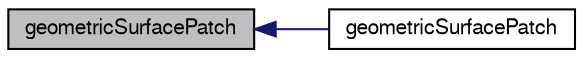 digraph "geometricSurfacePatch"
{
  bgcolor="transparent";
  edge [fontname="FreeSans",fontsize="10",labelfontname="FreeSans",labelfontsize="10"];
  node [fontname="FreeSans",fontsize="10",shape=record];
  rankdir="LR";
  Node1 [label="geometricSurfacePatch",height=0.2,width=0.4,color="black", fillcolor="grey75", style="filled", fontcolor="black"];
  Node1 -> Node2 [dir="back",color="midnightblue",fontsize="10",style="solid",fontname="FreeSans"];
  Node2 [label="geometricSurfacePatch",height=0.2,width=0.4,color="black",URL="$a30586.html#a5f2fd586d39a97e01e0330216a837779",tooltip="Construct from Istream. "];
}
